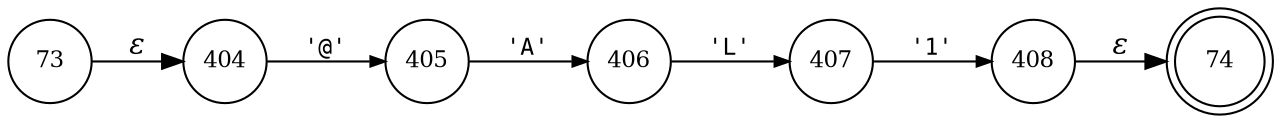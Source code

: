 digraph ATN {
rankdir=LR;
s74[fontsize=11, label="74", shape=doublecircle, fixedsize=true, width=.6];
s404[fontsize=11,label="404", shape=circle, fixedsize=true, width=.55, peripheries=1];
s405[fontsize=11,label="405", shape=circle, fixedsize=true, width=.55, peripheries=1];
s406[fontsize=11,label="406", shape=circle, fixedsize=true, width=.55, peripheries=1];
s407[fontsize=11,label="407", shape=circle, fixedsize=true, width=.55, peripheries=1];
s408[fontsize=11,label="408", shape=circle, fixedsize=true, width=.55, peripheries=1];
s73[fontsize=11,label="73", shape=circle, fixedsize=true, width=.55, peripheries=1];
s73 -> s404 [fontname="Times-Italic", label="&epsilon;"];
s404 -> s405 [fontsize=11, fontname="Courier", arrowsize=.7, label = "'@'", arrowhead = normal];
s405 -> s406 [fontsize=11, fontname="Courier", arrowsize=.7, label = "'A'", arrowhead = normal];
s406 -> s407 [fontsize=11, fontname="Courier", arrowsize=.7, label = "'L'", arrowhead = normal];
s407 -> s408 [fontsize=11, fontname="Courier", arrowsize=.7, label = "'1'", arrowhead = normal];
s408 -> s74 [fontname="Times-Italic", label="&epsilon;"];
}